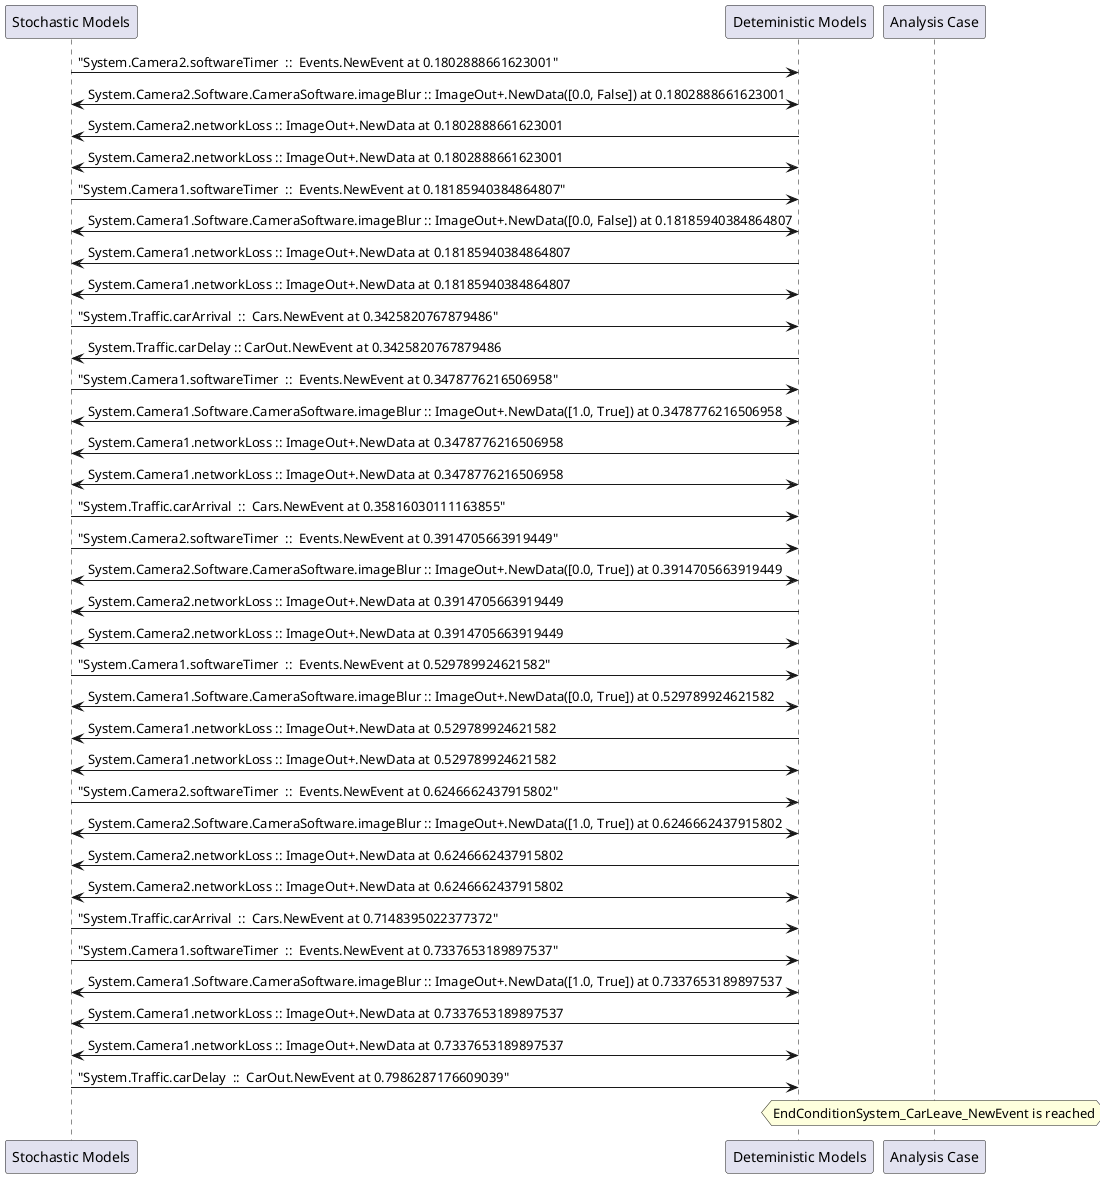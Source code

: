 
	@startuml
	participant "Stochastic Models" as stochmodel
	participant "Deteministic Models" as detmodel
	participant "Analysis Case" as analysis
	{34012_stop} stochmodel -> detmodel : "System.Camera2.softwareTimer  ::  Events.NewEvent at 0.1802888661623001"
detmodel <-> stochmodel : System.Camera2.Software.CameraSoftware.imageBlur :: ImageOut+.NewData([0.0, False]) at 0.1802888661623001
detmodel -> stochmodel : System.Camera2.networkLoss :: ImageOut+.NewData at 0.1802888661623001
detmodel <-> stochmodel : System.Camera2.networkLoss :: ImageOut+.NewData at 0.1802888661623001
{33996_stop} stochmodel -> detmodel : "System.Camera1.softwareTimer  ::  Events.NewEvent at 0.18185940384864807"
detmodel <-> stochmodel : System.Camera1.Software.CameraSoftware.imageBlur :: ImageOut+.NewData([0.0, False]) at 0.18185940384864807
detmodel -> stochmodel : System.Camera1.networkLoss :: ImageOut+.NewData at 0.18185940384864807
detmodel <-> stochmodel : System.Camera1.networkLoss :: ImageOut+.NewData at 0.18185940384864807
{34028_stop} stochmodel -> detmodel : "System.Traffic.carArrival  ::  Cars.NewEvent at 0.3425820767879486"
{34039_start} detmodel -> stochmodel : System.Traffic.carDelay :: CarOut.NewEvent at 0.3425820767879486
{33997_stop} stochmodel -> detmodel : "System.Camera1.softwareTimer  ::  Events.NewEvent at 0.3478776216506958"
detmodel <-> stochmodel : System.Camera1.Software.CameraSoftware.imageBlur :: ImageOut+.NewData([1.0, True]) at 0.3478776216506958
detmodel -> stochmodel : System.Camera1.networkLoss :: ImageOut+.NewData at 0.3478776216506958
detmodel <-> stochmodel : System.Camera1.networkLoss :: ImageOut+.NewData at 0.3478776216506958
{34029_stop} stochmodel -> detmodel : "System.Traffic.carArrival  ::  Cars.NewEvent at 0.35816030111163855"
{34013_stop} stochmodel -> detmodel : "System.Camera2.softwareTimer  ::  Events.NewEvent at 0.3914705663919449"
detmodel <-> stochmodel : System.Camera2.Software.CameraSoftware.imageBlur :: ImageOut+.NewData([0.0, True]) at 0.3914705663919449
detmodel -> stochmodel : System.Camera2.networkLoss :: ImageOut+.NewData at 0.3914705663919449
detmodel <-> stochmodel : System.Camera2.networkLoss :: ImageOut+.NewData at 0.3914705663919449
{33998_stop} stochmodel -> detmodel : "System.Camera1.softwareTimer  ::  Events.NewEvent at 0.529789924621582"
detmodel <-> stochmodel : System.Camera1.Software.CameraSoftware.imageBlur :: ImageOut+.NewData([0.0, True]) at 0.529789924621582
detmodel -> stochmodel : System.Camera1.networkLoss :: ImageOut+.NewData at 0.529789924621582
detmodel <-> stochmodel : System.Camera1.networkLoss :: ImageOut+.NewData at 0.529789924621582
{34014_stop} stochmodel -> detmodel : "System.Camera2.softwareTimer  ::  Events.NewEvent at 0.6246662437915802"
detmodel <-> stochmodel : System.Camera2.Software.CameraSoftware.imageBlur :: ImageOut+.NewData([1.0, True]) at 0.6246662437915802
detmodel -> stochmodel : System.Camera2.networkLoss :: ImageOut+.NewData at 0.6246662437915802
detmodel <-> stochmodel : System.Camera2.networkLoss :: ImageOut+.NewData at 0.6246662437915802
{34030_stop} stochmodel -> detmodel : "System.Traffic.carArrival  ::  Cars.NewEvent at 0.7148395022377372"
{33999_stop} stochmodel -> detmodel : "System.Camera1.softwareTimer  ::  Events.NewEvent at 0.7337653189897537"
detmodel <-> stochmodel : System.Camera1.Software.CameraSoftware.imageBlur :: ImageOut+.NewData([1.0, True]) at 0.7337653189897537
detmodel -> stochmodel : System.Camera1.networkLoss :: ImageOut+.NewData at 0.7337653189897537
detmodel <-> stochmodel : System.Camera1.networkLoss :: ImageOut+.NewData at 0.7337653189897537
{34039_stop} stochmodel -> detmodel : "System.Traffic.carDelay  ::  CarOut.NewEvent at 0.7986287176609039"
{34039_start} <-> {34039_stop} : delay
hnote over analysis 
EndConditionSystem_CarLeave_NewEvent is reached
endnote
@enduml